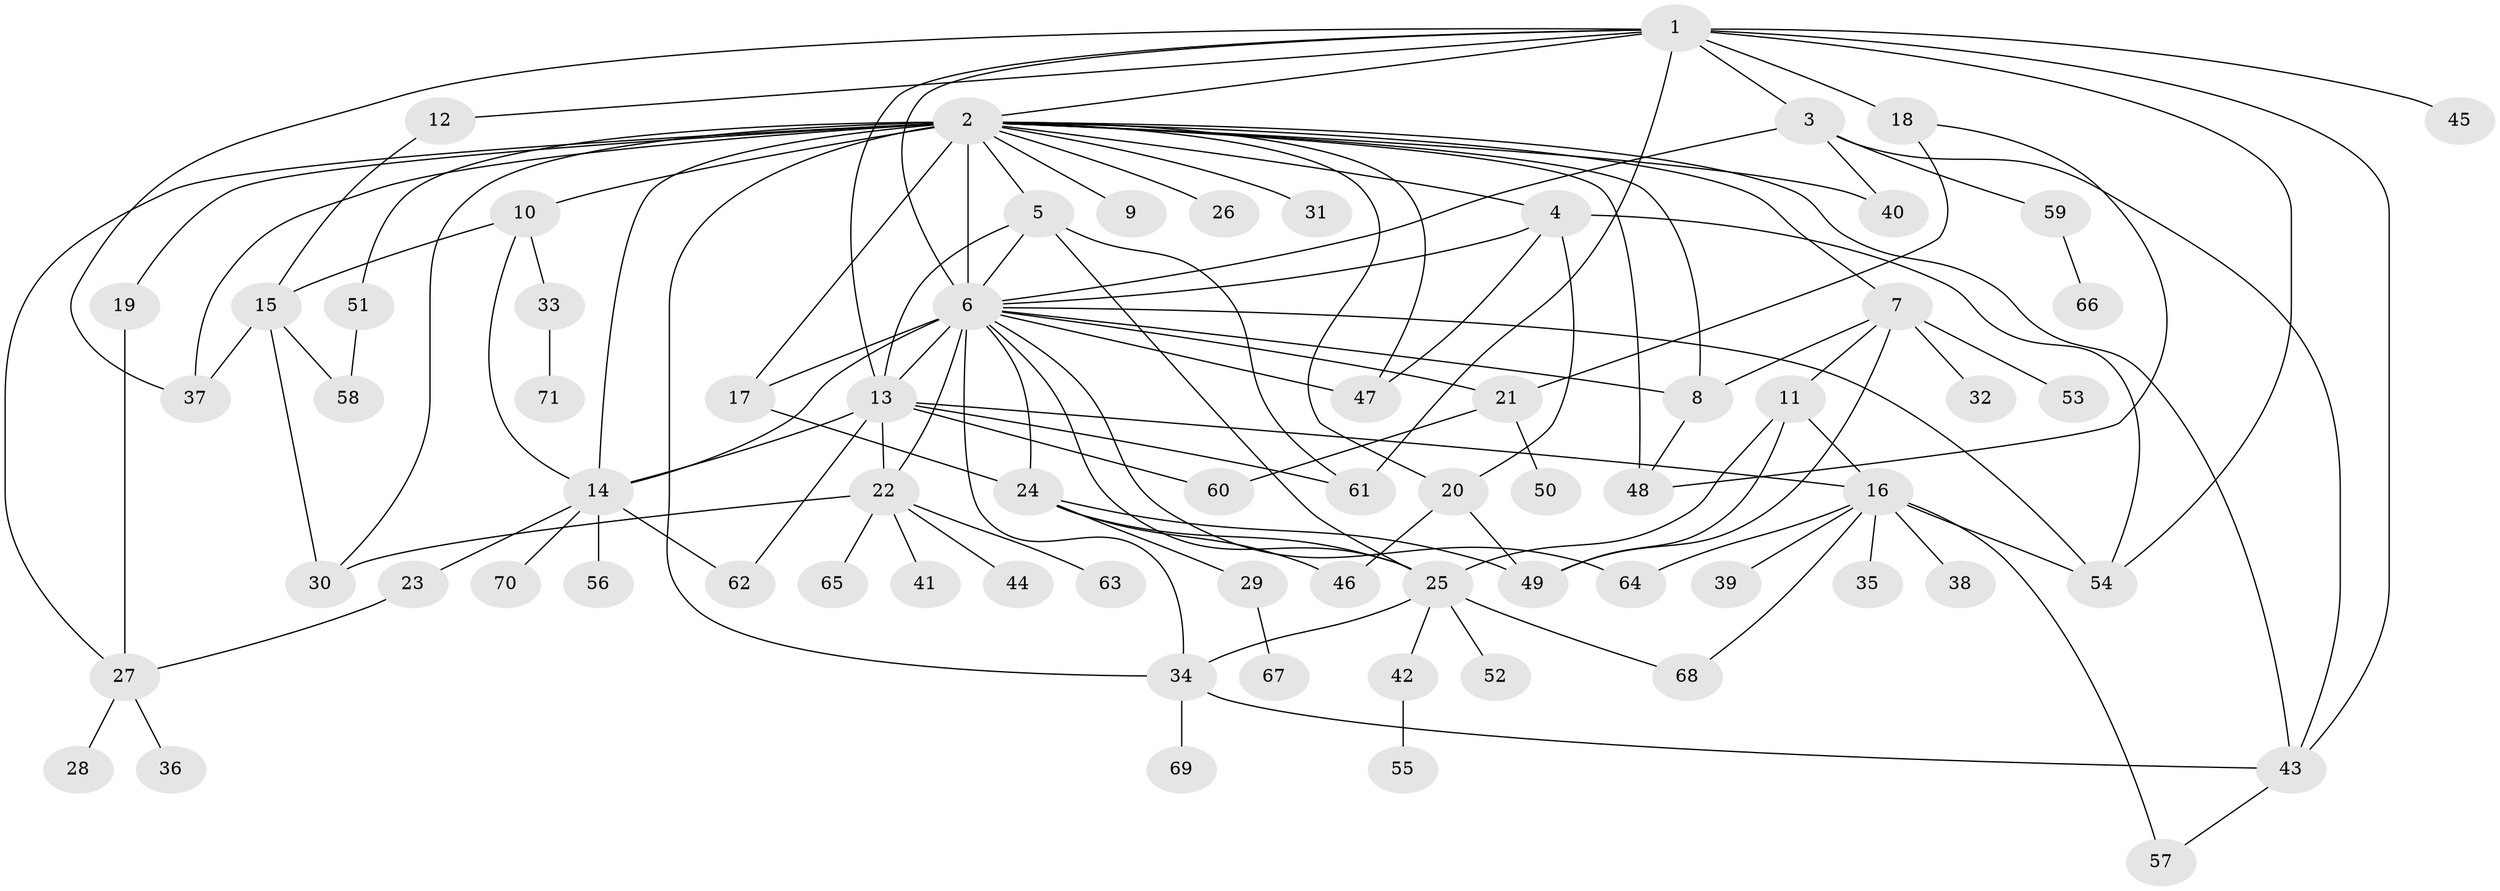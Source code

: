 // original degree distribution, {16: 0.007042253521126761, 46: 0.007042253521126761, 6: 0.056338028169014086, 5: 0.035211267605633804, 7: 0.02112676056338028, 2: 0.2887323943661972, 1: 0.4014084507042254, 4: 0.07042253521126761, 3: 0.08450704225352113, 8: 0.007042253521126761, 10: 0.014084507042253521, 9: 0.007042253521126761}
// Generated by graph-tools (version 1.1) at 2025/35/03/09/25 02:35:30]
// undirected, 71 vertices, 122 edges
graph export_dot {
graph [start="1"]
  node [color=gray90,style=filled];
  1;
  2;
  3;
  4;
  5;
  6;
  7;
  8;
  9;
  10;
  11;
  12;
  13;
  14;
  15;
  16;
  17;
  18;
  19;
  20;
  21;
  22;
  23;
  24;
  25;
  26;
  27;
  28;
  29;
  30;
  31;
  32;
  33;
  34;
  35;
  36;
  37;
  38;
  39;
  40;
  41;
  42;
  43;
  44;
  45;
  46;
  47;
  48;
  49;
  50;
  51;
  52;
  53;
  54;
  55;
  56;
  57;
  58;
  59;
  60;
  61;
  62;
  63;
  64;
  65;
  66;
  67;
  68;
  69;
  70;
  71;
  1 -- 2 [weight=1.0];
  1 -- 3 [weight=1.0];
  1 -- 6 [weight=3.0];
  1 -- 12 [weight=1.0];
  1 -- 13 [weight=1.0];
  1 -- 18 [weight=3.0];
  1 -- 37 [weight=1.0];
  1 -- 43 [weight=1.0];
  1 -- 45 [weight=1.0];
  1 -- 54 [weight=1.0];
  1 -- 61 [weight=1.0];
  2 -- 4 [weight=1.0];
  2 -- 5 [weight=1.0];
  2 -- 6 [weight=17.0];
  2 -- 7 [weight=1.0];
  2 -- 8 [weight=1.0];
  2 -- 9 [weight=1.0];
  2 -- 10 [weight=1.0];
  2 -- 14 [weight=1.0];
  2 -- 17 [weight=1.0];
  2 -- 19 [weight=1.0];
  2 -- 20 [weight=1.0];
  2 -- 26 [weight=1.0];
  2 -- 27 [weight=1.0];
  2 -- 30 [weight=1.0];
  2 -- 31 [weight=1.0];
  2 -- 34 [weight=1.0];
  2 -- 37 [weight=1.0];
  2 -- 40 [weight=1.0];
  2 -- 43 [weight=1.0];
  2 -- 47 [weight=1.0];
  2 -- 48 [weight=2.0];
  2 -- 51 [weight=1.0];
  3 -- 6 [weight=1.0];
  3 -- 40 [weight=1.0];
  3 -- 43 [weight=1.0];
  3 -- 59 [weight=1.0];
  4 -- 6 [weight=1.0];
  4 -- 20 [weight=1.0];
  4 -- 47 [weight=1.0];
  4 -- 54 [weight=1.0];
  5 -- 6 [weight=1.0];
  5 -- 13 [weight=1.0];
  5 -- 25 [weight=1.0];
  5 -- 61 [weight=1.0];
  6 -- 8 [weight=1.0];
  6 -- 13 [weight=1.0];
  6 -- 14 [weight=1.0];
  6 -- 17 [weight=1.0];
  6 -- 21 [weight=1.0];
  6 -- 22 [weight=1.0];
  6 -- 24 [weight=1.0];
  6 -- 25 [weight=1.0];
  6 -- 34 [weight=1.0];
  6 -- 47 [weight=1.0];
  6 -- 54 [weight=2.0];
  6 -- 64 [weight=1.0];
  7 -- 8 [weight=1.0];
  7 -- 11 [weight=1.0];
  7 -- 32 [weight=1.0];
  7 -- 49 [weight=1.0];
  7 -- 53 [weight=1.0];
  8 -- 48 [weight=1.0];
  10 -- 14 [weight=1.0];
  10 -- 15 [weight=1.0];
  10 -- 33 [weight=1.0];
  11 -- 16 [weight=1.0];
  11 -- 25 [weight=1.0];
  11 -- 49 [weight=1.0];
  12 -- 15 [weight=1.0];
  13 -- 14 [weight=1.0];
  13 -- 16 [weight=1.0];
  13 -- 22 [weight=1.0];
  13 -- 60 [weight=1.0];
  13 -- 61 [weight=1.0];
  13 -- 62 [weight=1.0];
  14 -- 23 [weight=1.0];
  14 -- 56 [weight=1.0];
  14 -- 62 [weight=1.0];
  14 -- 70 [weight=1.0];
  15 -- 30 [weight=1.0];
  15 -- 37 [weight=1.0];
  15 -- 58 [weight=1.0];
  16 -- 35 [weight=1.0];
  16 -- 38 [weight=1.0];
  16 -- 39 [weight=1.0];
  16 -- 54 [weight=1.0];
  16 -- 57 [weight=1.0];
  16 -- 64 [weight=1.0];
  16 -- 68 [weight=1.0];
  17 -- 24 [weight=1.0];
  18 -- 21 [weight=1.0];
  18 -- 48 [weight=1.0];
  19 -- 27 [weight=1.0];
  20 -- 46 [weight=2.0];
  20 -- 49 [weight=1.0];
  21 -- 50 [weight=1.0];
  21 -- 60 [weight=1.0];
  22 -- 30 [weight=1.0];
  22 -- 41 [weight=1.0];
  22 -- 44 [weight=1.0];
  22 -- 63 [weight=1.0];
  22 -- 65 [weight=2.0];
  23 -- 27 [weight=1.0];
  24 -- 25 [weight=1.0];
  24 -- 29 [weight=1.0];
  24 -- 46 [weight=1.0];
  24 -- 49 [weight=1.0];
  25 -- 34 [weight=1.0];
  25 -- 42 [weight=1.0];
  25 -- 52 [weight=1.0];
  25 -- 68 [weight=1.0];
  27 -- 28 [weight=1.0];
  27 -- 36 [weight=1.0];
  29 -- 67 [weight=1.0];
  33 -- 71 [weight=1.0];
  34 -- 43 [weight=1.0];
  34 -- 69 [weight=1.0];
  42 -- 55 [weight=1.0];
  43 -- 57 [weight=1.0];
  51 -- 58 [weight=1.0];
  59 -- 66 [weight=1.0];
}
